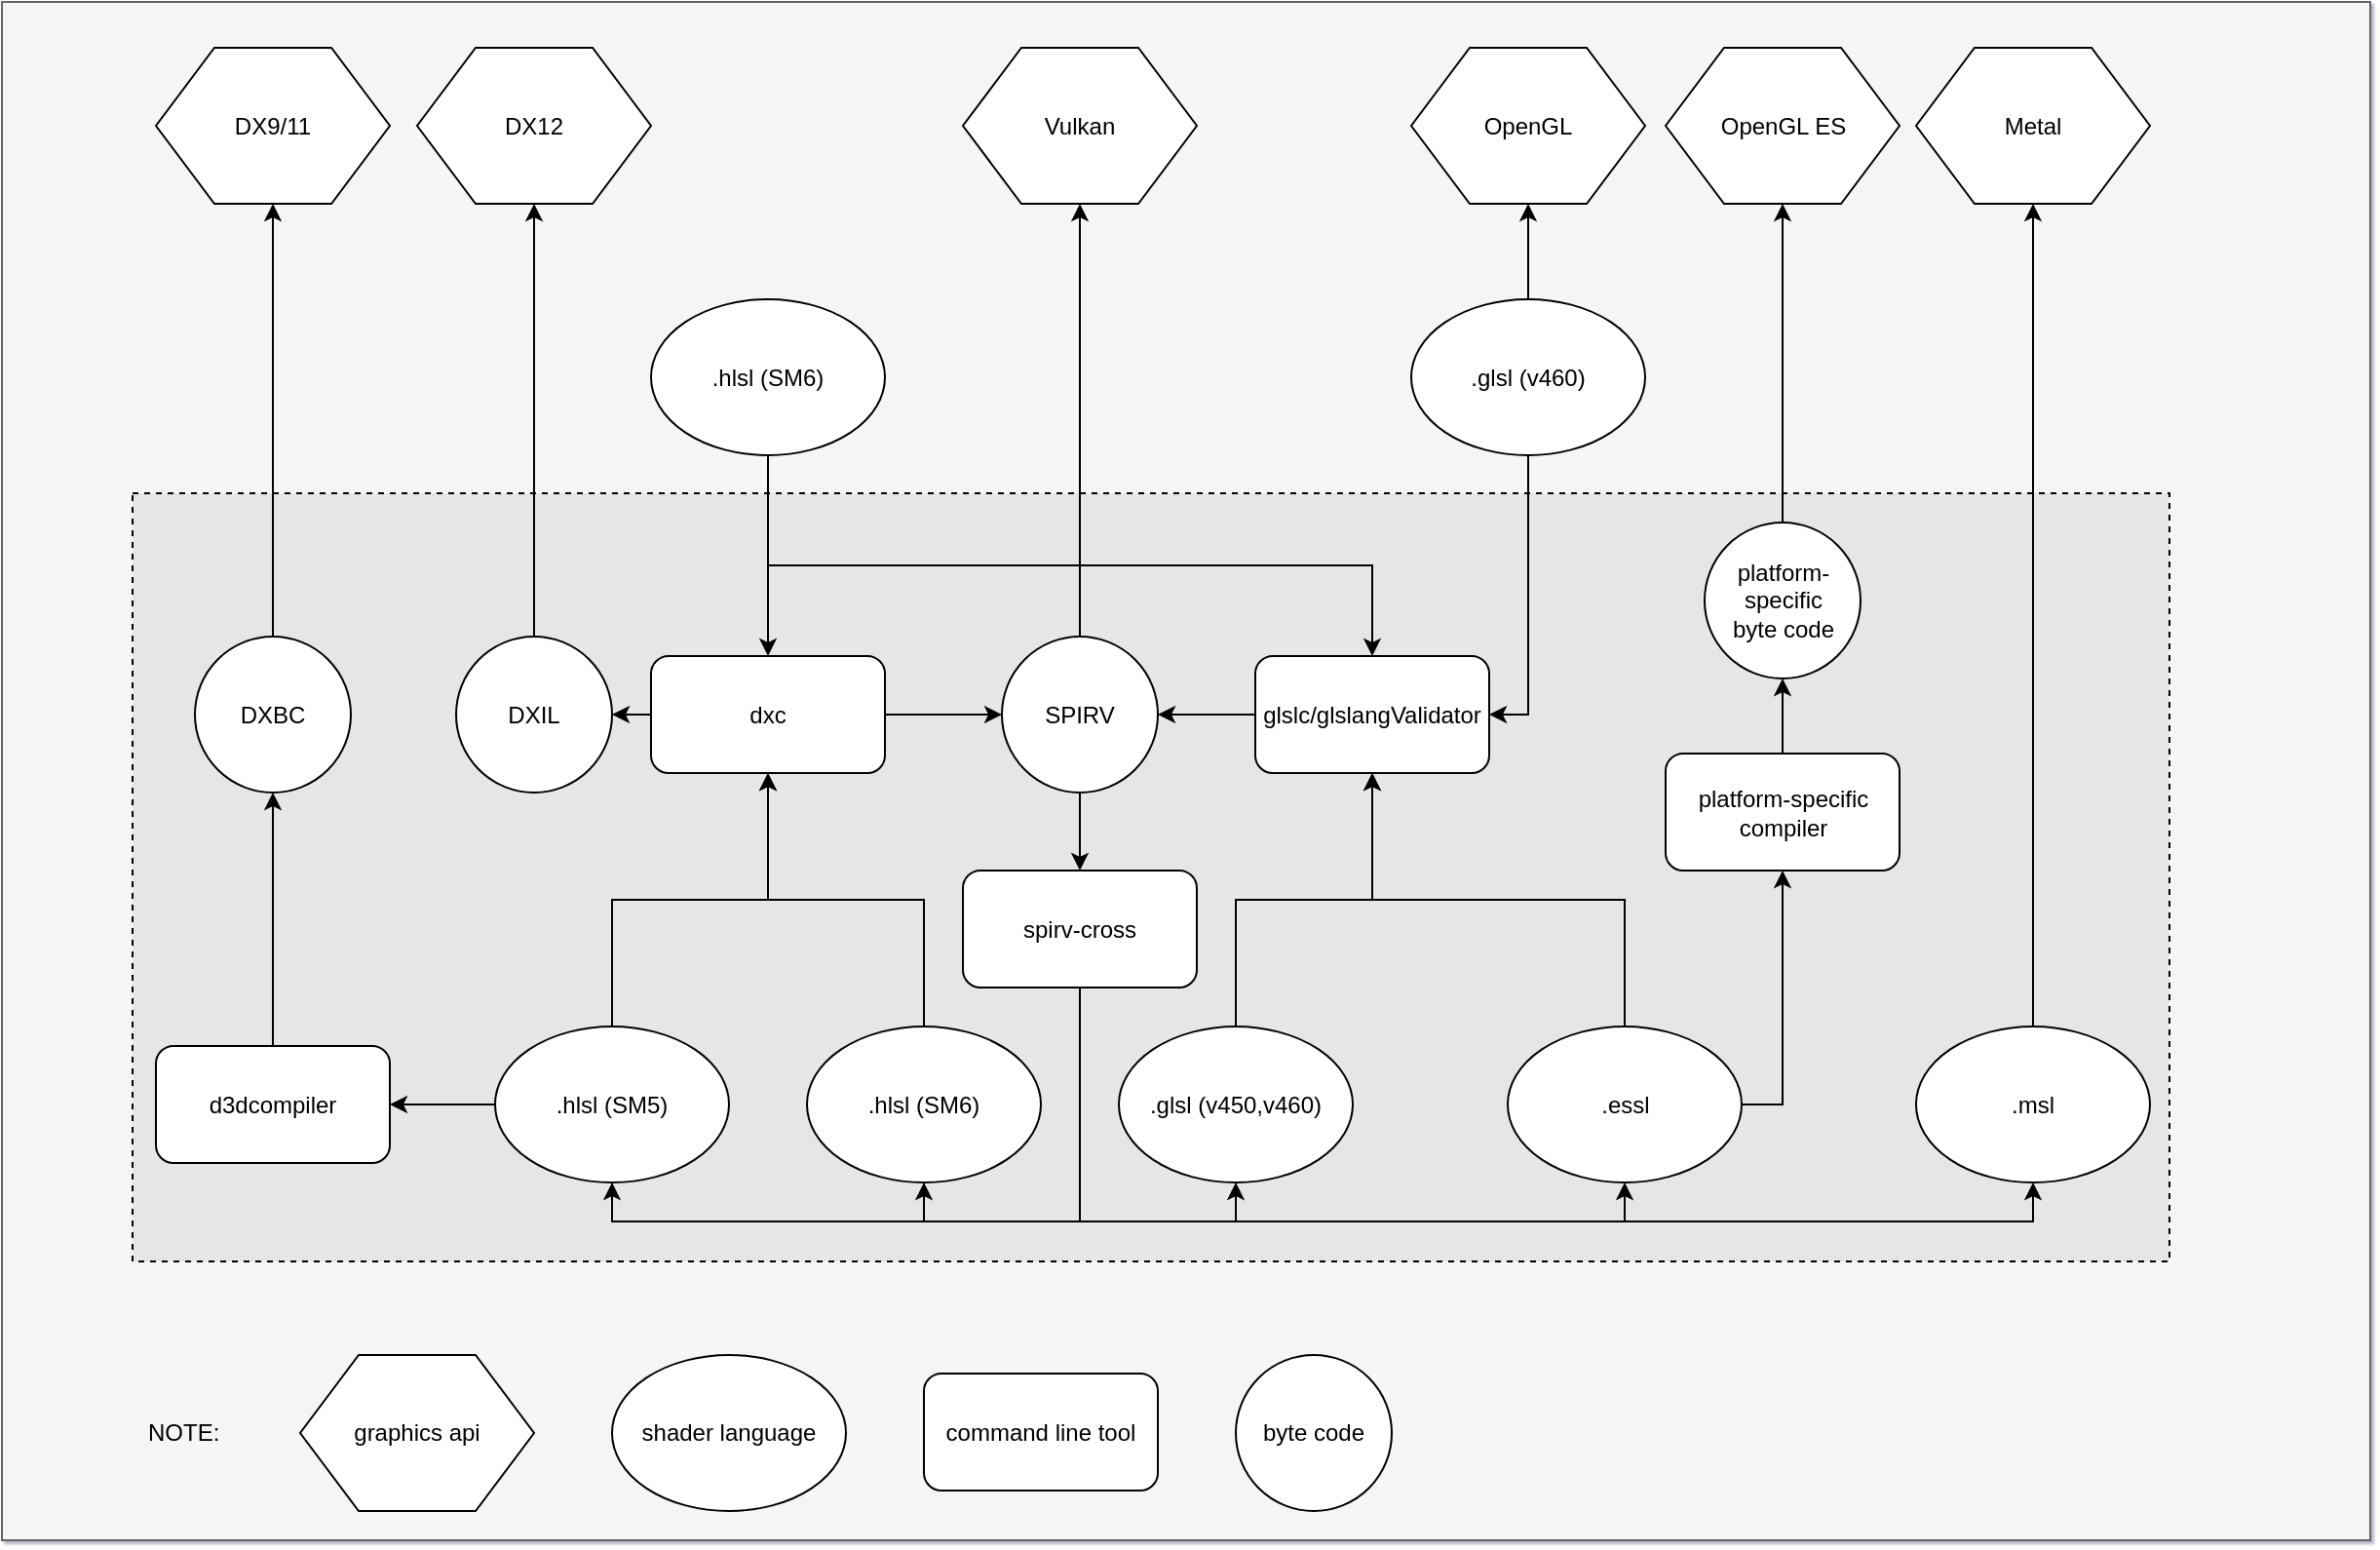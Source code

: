 <mxfile version="12.2.4" pages="1"><diagram id="KtQm3ggmd1u9Bd7kg5vI" name="Page-1"><mxGraphModel dx="3011" dy="1399" grid="0" gridSize="10" guides="1" tooltips="1" connect="1" arrows="0" fold="1" page="0" pageScale="1" pageWidth="850" pageHeight="1100" math="0" shadow="1"><root><mxCell id="0"/><mxCell id="1" parent="0"/><mxCell id="114" value="" style="rounded=0;whiteSpace=wrap;html=1;fillColor=#f5f5f5;strokeColor=#666666;fontColor=#333333;" parent="1" vertex="1"><mxGeometry x="-635" y="190" width="1215" height="789" as="geometry"/></mxCell><mxCell id="113" value="" style="rounded=0;whiteSpace=wrap;html=1;dashed=1;fillColor=#E6E6E6;" parent="1" vertex="1"><mxGeometry x="-568" y="442" width="1045" height="394" as="geometry"/></mxCell><mxCell id="8" style="edgeStyle=orthogonalEdgeStyle;rounded=0;orthogonalLoop=1;jettySize=auto;html=1;exitX=0.5;exitY=1;exitDx=0;exitDy=0;entryX=0.5;entryY=0;entryDx=0;entryDy=0;jumpStyle=none;" parent="1" source="2" target="5" edge="1"><mxGeometry relative="1" as="geometry"><mxPoint x="48" y="485.5" as="targetPoint"/></mxGeometry></mxCell><mxCell id="100" style="edgeStyle=orthogonalEdgeStyle;rounded=0;comic=0;jumpStyle=none;orthogonalLoop=1;jettySize=auto;html=1;exitX=0.5;exitY=1;exitDx=0;exitDy=0;entryX=0.5;entryY=0;entryDx=0;entryDy=0;shadow=0;startArrow=none;startFill=0;sourcePerimeterSpacing=12;targetPerimeterSpacing=12;" parent="1" source="2" target="6" edge="1"><mxGeometry relative="1" as="geometry"><Array as="points"><mxPoint x="-242" y="479"/><mxPoint x="68" y="479"/></Array></mxGeometry></mxCell><mxCell id="2" value=".hlsl (SM6)" style="ellipse;whiteSpace=wrap;html=1;" parent="1" vertex="1"><mxGeometry x="-302" y="342.5" width="120" height="80" as="geometry"/></mxCell><mxCell id="35" style="edgeStyle=orthogonalEdgeStyle;rounded=0;orthogonalLoop=1;jettySize=auto;html=1;exitX=0.5;exitY=0;exitDx=0;exitDy=0;entryX=0.5;entryY=1;entryDx=0;entryDy=0;" parent="1" source="3" target="5" edge="1"><mxGeometry relative="1" as="geometry"/></mxCell><mxCell id="66" style="edgeStyle=orthogonalEdgeStyle;rounded=0;orthogonalLoop=1;jettySize=auto;html=1;exitX=0;exitY=0.5;exitDx=0;exitDy=0;entryX=1;entryY=0.5;entryDx=0;entryDy=0;" parent="1" source="3" target="65" edge="1"><mxGeometry relative="1" as="geometry"/></mxCell><mxCell id="3" value=".hlsl (SM5)" style="ellipse;whiteSpace=wrap;html=1;" parent="1" vertex="1"><mxGeometry x="-382" y="715.5" width="120" height="80" as="geometry"/></mxCell><mxCell id="63" style="edgeStyle=orthogonalEdgeStyle;rounded=0;orthogonalLoop=1;jettySize=auto;html=1;exitX=0.5;exitY=0;exitDx=0;exitDy=0;entryX=0.5;entryY=1;entryDx=0;entryDy=0;" parent="1" source="4" target="62" edge="1"><mxGeometry relative="1" as="geometry"/></mxCell><mxCell id="106" style="edgeStyle=orthogonalEdgeStyle;rounded=0;orthogonalLoop=1;jettySize=auto;html=1;exitX=0.5;exitY=1;exitDx=0;exitDy=0;entryX=1;entryY=0.5;entryDx=0;entryDy=0;" parent="1" source="4" target="6" edge="1"><mxGeometry relative="1" as="geometry"/></mxCell><mxCell id="4" value=".glsl (v460)" style="ellipse;whiteSpace=wrap;html=1;" parent="1" vertex="1"><mxGeometry x="88" y="342.5" width="120" height="80" as="geometry"/></mxCell><mxCell id="34" style="edgeStyle=orthogonalEdgeStyle;rounded=0;orthogonalLoop=1;jettySize=auto;html=1;exitX=1;exitY=0.5;exitDx=0;exitDy=0;entryX=0;entryY=0.5;entryDx=0;entryDy=0;" parent="1" source="5" target="12" edge="1"><mxGeometry relative="1" as="geometry"/></mxCell><mxCell id="49" style="edgeStyle=orthogonalEdgeStyle;rounded=0;orthogonalLoop=1;jettySize=auto;html=1;exitX=0;exitY=0.5;exitDx=0;exitDy=0;entryX=1;entryY=0.5;entryDx=0;entryDy=0;" parent="1" source="5" target="11" edge="1"><mxGeometry relative="1" as="geometry"/></mxCell><mxCell id="5" value="dxc" style="rounded=1;whiteSpace=wrap;html=1;" parent="1" vertex="1"><mxGeometry x="-302" y="525.5" width="120" height="60" as="geometry"/></mxCell><mxCell id="28" style="edgeStyle=orthogonalEdgeStyle;rounded=0;orthogonalLoop=1;jettySize=auto;html=1;exitX=0;exitY=0.5;exitDx=0;exitDy=0;entryX=1;entryY=0.5;entryDx=0;entryDy=0;" parent="1" source="6" target="12" edge="1"><mxGeometry relative="1" as="geometry"/></mxCell><mxCell id="6" value="glslc/glslangValidator" style="rounded=1;whiteSpace=wrap;html=1;" parent="1" vertex="1"><mxGeometry x="8" y="525.5" width="120" height="60" as="geometry"/></mxCell><mxCell id="58" style="edgeStyle=orthogonalEdgeStyle;rounded=0;orthogonalLoop=1;jettySize=auto;html=1;exitX=0.5;exitY=0;exitDx=0;exitDy=0;entryX=0.5;entryY=1;entryDx=0;entryDy=0;" parent="1" source="11" target="52" edge="1"><mxGeometry relative="1" as="geometry"/></mxCell><mxCell id="11" value="DXIL" style="ellipse;whiteSpace=wrap;html=1;aspect=fixed;" parent="1" vertex="1"><mxGeometry x="-402" y="515.5" width="80" height="80" as="geometry"/></mxCell><mxCell id="32" value="" style="edgeStyle=orthogonalEdgeStyle;rounded=0;orthogonalLoop=1;jettySize=auto;html=1;" parent="1" source="12" target="20" edge="1"><mxGeometry relative="1" as="geometry"/></mxCell><mxCell id="57" style="edgeStyle=orthogonalEdgeStyle;rounded=0;orthogonalLoop=1;jettySize=auto;html=1;exitX=0.5;exitY=0;exitDx=0;exitDy=0;entryX=0.5;entryY=1;entryDx=0;entryDy=0;" parent="1" source="12" target="54" edge="1"><mxGeometry relative="1" as="geometry"/></mxCell><mxCell id="12" value="SPIRV" style="ellipse;whiteSpace=wrap;html=1;aspect=fixed;" parent="1" vertex="1"><mxGeometry x="-122" y="515.5" width="80" height="80" as="geometry"/></mxCell><mxCell id="44" style="edgeStyle=orthogonalEdgeStyle;rounded=0;orthogonalLoop=1;jettySize=auto;html=1;exitX=0.5;exitY=1;exitDx=0;exitDy=0;entryX=0.5;entryY=1;entryDx=0;entryDy=0;" parent="1" source="20" target="3" edge="1"><mxGeometry relative="1" as="geometry"><mxPoint x="-92" y="1115.5" as="targetPoint"/></mxGeometry></mxCell><mxCell id="45" style="edgeStyle=orthogonalEdgeStyle;rounded=0;orthogonalLoop=1;jettySize=auto;html=1;exitX=0.5;exitY=1;exitDx=0;exitDy=0;entryX=0.5;entryY=1;entryDx=0;entryDy=0;" parent="1" source="20" target="21" edge="1"><mxGeometry relative="1" as="geometry"/></mxCell><mxCell id="46" style="edgeStyle=orthogonalEdgeStyle;rounded=0;orthogonalLoop=1;jettySize=auto;html=1;exitX=0.5;exitY=1;exitDx=0;exitDy=0;entryX=0.5;entryY=1;entryDx=0;entryDy=0;" parent="1" source="20" target="22" edge="1"><mxGeometry relative="1" as="geometry"/></mxCell><mxCell id="47" style="edgeStyle=orthogonalEdgeStyle;rounded=0;orthogonalLoop=1;jettySize=auto;html=1;exitX=0.5;exitY=1;exitDx=0;exitDy=0;entryX=0.5;entryY=1;entryDx=0;entryDy=0;" parent="1" source="20" target="24" edge="1"><mxGeometry relative="1" as="geometry"/></mxCell><mxCell id="48" style="edgeStyle=orthogonalEdgeStyle;rounded=0;orthogonalLoop=1;jettySize=auto;html=1;exitX=0.5;exitY=1;exitDx=0;exitDy=0;entryX=0.5;entryY=1;entryDx=0;entryDy=0;" parent="1" source="20" target="23" edge="1"><mxGeometry relative="1" as="geometry"/></mxCell><mxCell id="20" value="spirv-cross" style="rounded=1;whiteSpace=wrap;html=1;" parent="1" vertex="1"><mxGeometry x="-142" y="635.5" width="120" height="60" as="geometry"/></mxCell><mxCell id="43" style="edgeStyle=orthogonalEdgeStyle;rounded=0;orthogonalLoop=1;jettySize=auto;html=1;exitX=0.5;exitY=0;exitDx=0;exitDy=0;entryX=0.5;entryY=1;entryDx=0;entryDy=0;" parent="1" source="21" target="5" edge="1"><mxGeometry relative="1" as="geometry"/></mxCell><mxCell id="21" value=".hlsl (SM6)" style="ellipse;whiteSpace=wrap;html=1;" parent="1" vertex="1"><mxGeometry x="-222" y="715.5" width="120" height="80" as="geometry"/></mxCell><mxCell id="31" style="edgeStyle=orthogonalEdgeStyle;rounded=0;orthogonalLoop=1;jettySize=auto;html=1;exitX=0.5;exitY=0;exitDx=0;exitDy=0;entryX=0.5;entryY=1;entryDx=0;entryDy=0;" parent="1" source="22" target="6" edge="1"><mxGeometry relative="1" as="geometry"/></mxCell><mxCell id="22" value=".glsl (v450,v460)" style="ellipse;whiteSpace=wrap;html=1;" parent="1" vertex="1"><mxGeometry x="-62" y="715.5" width="120" height="80" as="geometry"/></mxCell><mxCell id="56" style="edgeStyle=orthogonalEdgeStyle;rounded=0;orthogonalLoop=1;jettySize=auto;html=1;exitX=0.5;exitY=0;exitDx=0;exitDy=0;entryX=0.5;entryY=1;entryDx=0;entryDy=0;" parent="1" source="23" target="55" edge="1"><mxGeometry relative="1" as="geometry"/></mxCell><mxCell id="23" value=".msl" style="ellipse;whiteSpace=wrap;html=1;" parent="1" vertex="1"><mxGeometry x="347" y="715.5" width="120" height="80" as="geometry"/></mxCell><mxCell id="33" style="edgeStyle=orthogonalEdgeStyle;rounded=0;orthogonalLoop=1;jettySize=auto;html=1;exitX=0.5;exitY=0;exitDx=0;exitDy=0;entryX=0.5;entryY=1;entryDx=0;entryDy=0;" parent="1" source="24" target="6" edge="1"><mxGeometry relative="1" as="geometry"/></mxCell><mxCell id="24" value=".essl" style="ellipse;whiteSpace=wrap;html=1;" parent="1" vertex="1"><mxGeometry x="137.5" y="715.5" width="120" height="80" as="geometry"/></mxCell><mxCell id="30" style="edgeStyle=orthogonalEdgeStyle;rounded=0;orthogonalLoop=1;jettySize=auto;html=1;exitX=0.5;exitY=1;exitDx=0;exitDy=0;" parent="1" source="12" target="12" edge="1"><mxGeometry relative="1" as="geometry"/></mxCell><mxCell id="52" value="DX12" style="shape=hexagon;perimeter=hexagonPerimeter2;whiteSpace=wrap;html=1;" parent="1" vertex="1"><mxGeometry x="-422" y="213.5" width="120" height="80" as="geometry"/></mxCell><mxCell id="54" value="Vulkan" style="shape=hexagon;perimeter=hexagonPerimeter2;whiteSpace=wrap;html=1;" parent="1" vertex="1"><mxGeometry x="-142" y="213.5" width="120" height="80" as="geometry"/></mxCell><mxCell id="55" value="Metal" style="shape=hexagon;perimeter=hexagonPerimeter2;whiteSpace=wrap;html=1;" parent="1" vertex="1"><mxGeometry x="347" y="213.5" width="120" height="80" as="geometry"/></mxCell><mxCell id="59" value="OpenGL ES" style="shape=hexagon;perimeter=hexagonPerimeter2;whiteSpace=wrap;html=1;" parent="1" vertex="1"><mxGeometry x="218.5" y="213.5" width="120" height="80" as="geometry"/></mxCell><mxCell id="62" value="OpenGL" style="shape=hexagon;perimeter=hexagonPerimeter2;whiteSpace=wrap;html=1;" parent="1" vertex="1"><mxGeometry x="88" y="213.5" width="120" height="80" as="geometry"/></mxCell><mxCell id="64" value="DX9/11" style="shape=hexagon;perimeter=hexagonPerimeter2;whiteSpace=wrap;html=1;" parent="1" vertex="1"><mxGeometry x="-556" y="213.5" width="120" height="80" as="geometry"/></mxCell><mxCell id="103" style="edgeStyle=orthogonalEdgeStyle;rounded=0;comic=0;jumpStyle=none;orthogonalLoop=1;jettySize=auto;html=1;exitX=0.5;exitY=0;exitDx=0;exitDy=0;entryX=0.5;entryY=1;entryDx=0;entryDy=0;shadow=0;startArrow=none;startFill=0;sourcePerimeterSpacing=12;targetPerimeterSpacing=12;" parent="1" source="65" target="68" edge="1"><mxGeometry relative="1" as="geometry"/></mxCell><mxCell id="65" value="d3dcompiler" style="rounded=1;whiteSpace=wrap;html=1;" parent="1" vertex="1"><mxGeometry x="-556" y="725.5" width="120" height="60" as="geometry"/></mxCell><mxCell id="70" style="edgeStyle=orthogonalEdgeStyle;rounded=0;orthogonalLoop=1;jettySize=auto;html=1;exitX=0.5;exitY=0;exitDx=0;exitDy=0;entryX=0.5;entryY=1;entryDx=0;entryDy=0;" parent="1" source="68" target="64" edge="1"><mxGeometry relative="1" as="geometry"/></mxCell><mxCell id="68" value="DXBC" style="ellipse;whiteSpace=wrap;html=1;aspect=fixed;" parent="1" vertex="1"><mxGeometry x="-536" y="515.5" width="80" height="80" as="geometry"/></mxCell><mxCell id="84" value="graphics api" style="shape=hexagon;perimeter=hexagonPerimeter2;whiteSpace=wrap;html=1;" parent="1" vertex="1"><mxGeometry x="-482" y="884" width="120" height="80" as="geometry"/></mxCell><mxCell id="85" value="shader language" style="ellipse;whiteSpace=wrap;html=1;" parent="1" vertex="1"><mxGeometry x="-322" y="884" width="120" height="80" as="geometry"/></mxCell><mxCell id="86" value="byte code" style="ellipse;whiteSpace=wrap;html=1;aspect=fixed;" parent="1" vertex="1"><mxGeometry x="-2" y="884" width="80" height="80" as="geometry"/></mxCell><mxCell id="87" value="command line tool" style="rounded=1;whiteSpace=wrap;html=1;" parent="1" vertex="1"><mxGeometry x="-162" y="893.5" width="120" height="60" as="geometry"/></mxCell><mxCell id="88" value="NOTE:" style="text;html=1;resizable=0;points=[];autosize=1;align=left;verticalAlign=top;spacingTop=-4;" parent="1" vertex="1"><mxGeometry x="-562" y="913.5" width="50" height="20" as="geometry"/></mxCell><mxCell id="111" style="edgeStyle=orthogonalEdgeStyle;rounded=0;orthogonalLoop=1;jettySize=auto;html=1;exitX=0.5;exitY=0;exitDx=0;exitDy=0;entryX=0.5;entryY=1;entryDx=0;entryDy=0;" parent="1" source="107" target="110" edge="1"><mxGeometry relative="1" as="geometry"/></mxCell><mxCell id="107" value="platform-specific compiler" style="rounded=1;whiteSpace=wrap;html=1;" parent="1" vertex="1"><mxGeometry x="218.5" y="575.5" width="120" height="60" as="geometry"/></mxCell><mxCell id="108" style="edgeStyle=orthogonalEdgeStyle;rounded=0;orthogonalLoop=1;jettySize=auto;html=1;exitX=1;exitY=0.5;exitDx=0;exitDy=0;" parent="1" source="24" target="107" edge="1"><mxGeometry relative="1" as="geometry"><mxPoint x="258" y="756" as="sourcePoint"/><mxPoint x="279" y="245.5" as="targetPoint"/></mxGeometry></mxCell><mxCell id="112" style="edgeStyle=orthogonalEdgeStyle;rounded=0;orthogonalLoop=1;jettySize=auto;html=1;exitX=0.5;exitY=0;exitDx=0;exitDy=0;entryX=0.5;entryY=1;entryDx=0;entryDy=0;" parent="1" source="110" target="59" edge="1"><mxGeometry relative="1" as="geometry"/></mxCell><mxCell id="110" value="platform-specific&lt;br&gt;byte code" style="ellipse;whiteSpace=wrap;html=1;aspect=fixed;" parent="1" vertex="1"><mxGeometry x="238.5" y="457" width="80" height="80" as="geometry"/></mxCell></root></mxGraphModel></diagram></mxfile>